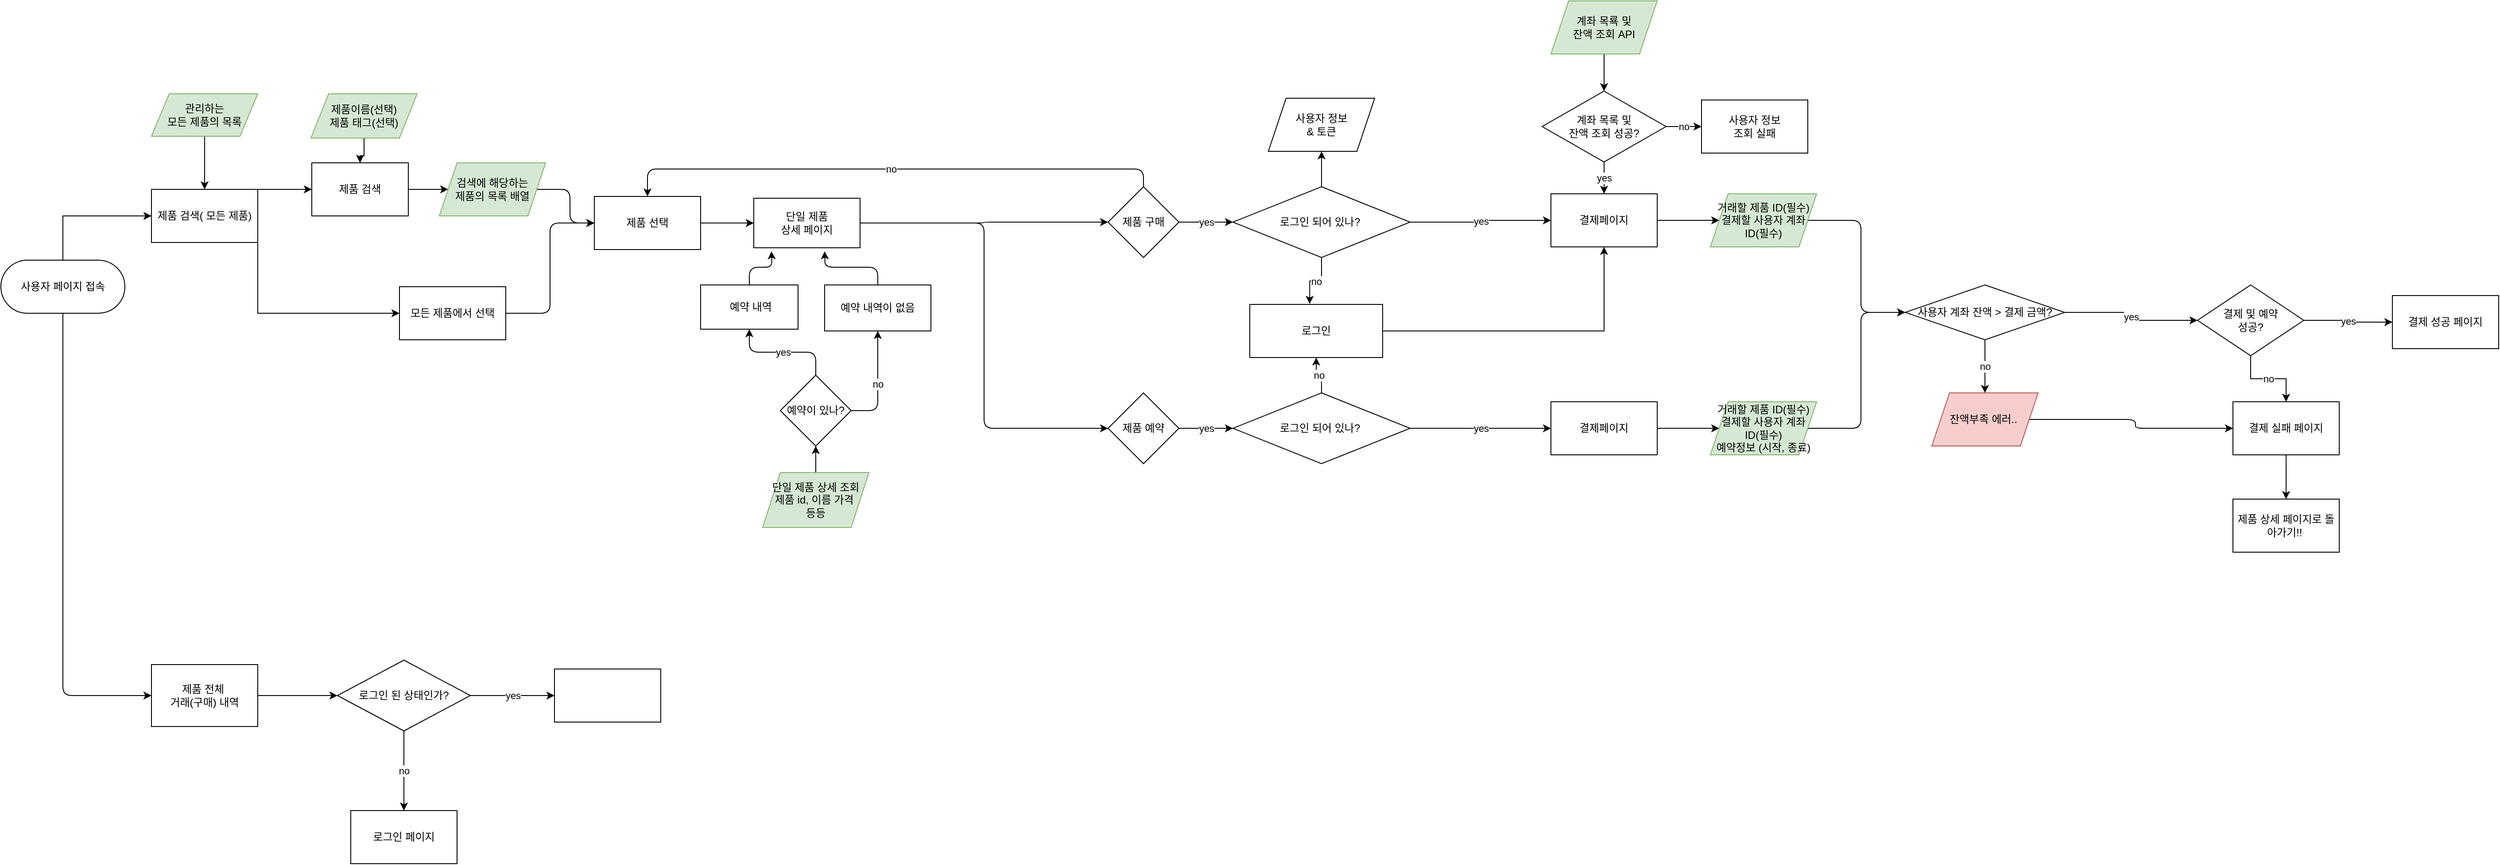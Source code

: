 <mxfile version="20.0.1" type="github">
  <diagram id="C5RBs43oDa-KdzZeNtuy" name="Page-1">
    <mxGraphModel dx="1394" dy="1583" grid="1" gridSize="10" guides="1" tooltips="1" connect="1" arrows="1" fold="1" page="1" pageScale="1" pageWidth="1169" pageHeight="827" math="0" shadow="0">
      <root>
        <mxCell id="WIyWlLk6GJQsqaUBKTNV-0" />
        <mxCell id="WIyWlLk6GJQsqaUBKTNV-1" parent="WIyWlLk6GJQsqaUBKTNV-0" />
        <mxCell id="huPe4Oib1tJphUTkqCRO-6" value="yes" style="edgeStyle=orthogonalEdgeStyle;rounded=0;orthogonalLoop=1;jettySize=auto;html=1;exitX=1;exitY=0.5;exitDx=0;exitDy=0;" edge="1" parent="WIyWlLk6GJQsqaUBKTNV-1" source="6ONQQzYdtnsj_LhUlEuA-4" target="huPe4Oib1tJphUTkqCRO-3">
          <mxGeometry relative="1" as="geometry" />
        </mxCell>
        <mxCell id="huPe4Oib1tJphUTkqCRO-7" value="no" style="edgeStyle=orthogonalEdgeStyle;rounded=0;orthogonalLoop=1;jettySize=auto;html=1;exitX=0.5;exitY=1;exitDx=0;exitDy=0;entryX=0.451;entryY=-0.011;entryDx=0;entryDy=0;entryPerimeter=0;" edge="1" parent="WIyWlLk6GJQsqaUBKTNV-1" source="6ONQQzYdtnsj_LhUlEuA-4" target="huPe4Oib1tJphUTkqCRO-4">
          <mxGeometry relative="1" as="geometry" />
        </mxCell>
        <mxCell id="huPe4Oib1tJphUTkqCRO-59" style="edgeStyle=orthogonalEdgeStyle;curved=0;rounded=1;sketch=0;orthogonalLoop=1;jettySize=auto;html=1;exitX=0.5;exitY=0;exitDx=0;exitDy=0;" edge="1" parent="WIyWlLk6GJQsqaUBKTNV-1" source="6ONQQzYdtnsj_LhUlEuA-4" target="huPe4Oib1tJphUTkqCRO-60">
          <mxGeometry relative="1" as="geometry">
            <mxPoint x="1590.286" y="-350.0" as="targetPoint" />
          </mxGeometry>
        </mxCell>
        <mxCell id="6ONQQzYdtnsj_LhUlEuA-4" value="로그인 되어 있나?&amp;nbsp;" style="rhombus;whiteSpace=wrap;html=1;" parent="WIyWlLk6GJQsqaUBKTNV-1" vertex="1">
          <mxGeometry x="1491" y="-310" width="200" height="80" as="geometry" />
        </mxCell>
        <mxCell id="huPe4Oib1tJphUTkqCRO-18" style="edgeStyle=orthogonalEdgeStyle;rounded=0;orthogonalLoop=1;jettySize=auto;html=1;exitX=0.5;exitY=0;exitDx=0;exitDy=0;entryX=0;entryY=0.5;entryDx=0;entryDy=0;" edge="1" parent="WIyWlLk6GJQsqaUBKTNV-1" source="6ONQQzYdtnsj_LhUlEuA-6" target="6ONQQzYdtnsj_LhUlEuA-11">
          <mxGeometry relative="1" as="geometry" />
        </mxCell>
        <mxCell id="huPe4Oib1tJphUTkqCRO-97" style="edgeStyle=orthogonalEdgeStyle;curved=0;rounded=1;sketch=0;orthogonalLoop=1;jettySize=auto;html=1;exitX=0.5;exitY=1;exitDx=0;exitDy=0;entryX=0;entryY=0.5;entryDx=0;entryDy=0;" edge="1" parent="WIyWlLk6GJQsqaUBKTNV-1" source="6ONQQzYdtnsj_LhUlEuA-6" target="huPe4Oib1tJphUTkqCRO-96">
          <mxGeometry relative="1" as="geometry" />
        </mxCell>
        <mxCell id="6ONQQzYdtnsj_LhUlEuA-6" value="사용자 페이지 접속" style="rounded=1;whiteSpace=wrap;html=1;arcSize=50;" parent="WIyWlLk6GJQsqaUBKTNV-1" vertex="1">
          <mxGeometry x="100" y="-227" width="140" height="60" as="geometry" />
        </mxCell>
        <mxCell id="huPe4Oib1tJphUTkqCRO-54" style="edgeStyle=orthogonalEdgeStyle;curved=0;rounded=1;sketch=0;orthogonalLoop=1;jettySize=auto;html=1;exitX=1;exitY=0.5;exitDx=0;exitDy=0;entryX=0;entryY=0.5;entryDx=0;entryDy=0;" edge="1" parent="WIyWlLk6GJQsqaUBKTNV-1" source="6ONQQzYdtnsj_LhUlEuA-8" target="huPe4Oib1tJphUTkqCRO-2">
          <mxGeometry relative="1" as="geometry" />
        </mxCell>
        <mxCell id="huPe4Oib1tJphUTkqCRO-70" style="edgeStyle=orthogonalEdgeStyle;curved=0;rounded=1;sketch=0;orthogonalLoop=1;jettySize=auto;html=1;exitX=1;exitY=0.5;exitDx=0;exitDy=0;entryX=0;entryY=0.5;entryDx=0;entryDy=0;" edge="1" parent="WIyWlLk6GJQsqaUBKTNV-1" source="6ONQQzYdtnsj_LhUlEuA-8" target="huPe4Oib1tJphUTkqCRO-69">
          <mxGeometry relative="1" as="geometry" />
        </mxCell>
        <mxCell id="6ONQQzYdtnsj_LhUlEuA-8" value="단일 제품 &lt;br&gt;상세 페이지" style="rounded=0;whiteSpace=wrap;html=1;" parent="WIyWlLk6GJQsqaUBKTNV-1" vertex="1">
          <mxGeometry x="950" y="-297" width="120" height="56" as="geometry" />
        </mxCell>
        <mxCell id="huPe4Oib1tJphUTkqCRO-52" style="edgeStyle=orthogonalEdgeStyle;curved=0;rounded=1;sketch=0;orthogonalLoop=1;jettySize=auto;html=1;exitX=0.5;exitY=0;exitDx=0;exitDy=0;" edge="1" parent="WIyWlLk6GJQsqaUBKTNV-1" source="6ONQQzYdtnsj_LhUlEuA-9">
          <mxGeometry relative="1" as="geometry">
            <mxPoint x="970" y="-237" as="targetPoint" />
          </mxGeometry>
        </mxCell>
        <mxCell id="6ONQQzYdtnsj_LhUlEuA-9" value="&amp;nbsp;예약 내역" style="rounded=0;whiteSpace=wrap;html=1;" parent="WIyWlLk6GJQsqaUBKTNV-1" vertex="1">
          <mxGeometry x="890" y="-199" width="110" height="50" as="geometry" />
        </mxCell>
        <mxCell id="huPe4Oib1tJphUTkqCRO-27" style="edgeStyle=orthogonalEdgeStyle;curved=0;rounded=1;sketch=0;orthogonalLoop=1;jettySize=auto;html=1;entryX=0;entryY=0.5;entryDx=0;entryDy=0;" edge="1" parent="WIyWlLk6GJQsqaUBKTNV-1" source="6ONQQzYdtnsj_LhUlEuA-10" target="huPe4Oib1tJphUTkqCRO-24">
          <mxGeometry relative="1" as="geometry" />
        </mxCell>
        <mxCell id="6ONQQzYdtnsj_LhUlEuA-10" value="제품 검색" style="rounded=0;whiteSpace=wrap;html=1;" parent="WIyWlLk6GJQsqaUBKTNV-1" vertex="1">
          <mxGeometry x="451" y="-337" width="109" height="60" as="geometry" />
        </mxCell>
        <mxCell id="huPe4Oib1tJphUTkqCRO-19" style="edgeStyle=orthogonalEdgeStyle;rounded=0;orthogonalLoop=1;jettySize=auto;html=1;exitX=1;exitY=0;exitDx=0;exitDy=0;entryX=0;entryY=0.5;entryDx=0;entryDy=0;" edge="1" parent="WIyWlLk6GJQsqaUBKTNV-1" source="6ONQQzYdtnsj_LhUlEuA-11" target="6ONQQzYdtnsj_LhUlEuA-10">
          <mxGeometry relative="1" as="geometry">
            <Array as="points">
              <mxPoint x="410" y="-307" />
              <mxPoint x="410" y="-307" />
            </Array>
          </mxGeometry>
        </mxCell>
        <mxCell id="huPe4Oib1tJphUTkqCRO-20" style="edgeStyle=orthogonalEdgeStyle;rounded=0;orthogonalLoop=1;jettySize=auto;html=1;exitX=1;exitY=1;exitDx=0;exitDy=0;" edge="1" parent="WIyWlLk6GJQsqaUBKTNV-1" source="6ONQQzYdtnsj_LhUlEuA-11" target="huPe4Oib1tJphUTkqCRO-0">
          <mxGeometry relative="1" as="geometry">
            <Array as="points">
              <mxPoint x="390" y="-167" />
            </Array>
          </mxGeometry>
        </mxCell>
        <mxCell id="6ONQQzYdtnsj_LhUlEuA-11" value="제품 검색( 모든 제품)" style="rounded=0;whiteSpace=wrap;html=1;" parent="WIyWlLk6GJQsqaUBKTNV-1" vertex="1">
          <mxGeometry x="270" y="-307" width="120" height="60" as="geometry" />
        </mxCell>
        <mxCell id="huPe4Oib1tJphUTkqCRO-40" value="no" style="edgeStyle=orthogonalEdgeStyle;curved=0;rounded=1;sketch=0;orthogonalLoop=1;jettySize=auto;html=1;exitX=1;exitY=0.5;exitDx=0;exitDy=0;" edge="1" parent="WIyWlLk6GJQsqaUBKTNV-1" source="6ONQQzYdtnsj_LhUlEuA-12" target="huPe4Oib1tJphUTkqCRO-1">
          <mxGeometry relative="1" as="geometry" />
        </mxCell>
        <mxCell id="huPe4Oib1tJphUTkqCRO-47" value="yes" style="edgeStyle=orthogonalEdgeStyle;curved=0;rounded=1;sketch=0;orthogonalLoop=1;jettySize=auto;html=1;exitX=0.5;exitY=0;exitDx=0;exitDy=0;" edge="1" parent="WIyWlLk6GJQsqaUBKTNV-1" source="6ONQQzYdtnsj_LhUlEuA-12" target="6ONQQzYdtnsj_LhUlEuA-9">
          <mxGeometry relative="1" as="geometry" />
        </mxCell>
        <mxCell id="6ONQQzYdtnsj_LhUlEuA-12" value="예약이 있나?" style="rhombus;whiteSpace=wrap;html=1;" parent="WIyWlLk6GJQsqaUBKTNV-1" vertex="1">
          <mxGeometry x="980" y="-97" width="80" height="80" as="geometry" />
        </mxCell>
        <mxCell id="huPe4Oib1tJphUTkqCRO-32" style="edgeStyle=orthogonalEdgeStyle;curved=0;rounded=1;sketch=0;orthogonalLoop=1;jettySize=auto;html=1;exitX=1;exitY=0.5;exitDx=0;exitDy=0;entryX=0;entryY=0.5;entryDx=0;entryDy=0;" edge="1" parent="WIyWlLk6GJQsqaUBKTNV-1" source="huPe4Oib1tJphUTkqCRO-0" target="huPe4Oib1tJphUTkqCRO-29">
          <mxGeometry relative="1" as="geometry" />
        </mxCell>
        <mxCell id="huPe4Oib1tJphUTkqCRO-0" value="모든 제품에서 선택" style="rounded=0;whiteSpace=wrap;html=1;" vertex="1" parent="WIyWlLk6GJQsqaUBKTNV-1">
          <mxGeometry x="550" y="-197" width="120" height="60" as="geometry" />
        </mxCell>
        <mxCell id="huPe4Oib1tJphUTkqCRO-53" style="edgeStyle=orthogonalEdgeStyle;curved=0;rounded=1;sketch=0;orthogonalLoop=1;jettySize=auto;html=1;exitX=0.5;exitY=0;exitDx=0;exitDy=0;" edge="1" parent="WIyWlLk6GJQsqaUBKTNV-1" source="huPe4Oib1tJphUTkqCRO-1">
          <mxGeometry relative="1" as="geometry">
            <mxPoint x="1030" y="-237" as="targetPoint" />
          </mxGeometry>
        </mxCell>
        <mxCell id="huPe4Oib1tJphUTkqCRO-1" value="예약 내역이 없음" style="rounded=0;whiteSpace=wrap;html=1;" vertex="1" parent="WIyWlLk6GJQsqaUBKTNV-1">
          <mxGeometry x="1030" y="-199" width="120" height="52" as="geometry" />
        </mxCell>
        <mxCell id="huPe4Oib1tJphUTkqCRO-8" value="yes" style="edgeStyle=orthogonalEdgeStyle;rounded=0;orthogonalLoop=1;jettySize=auto;html=1;exitX=1;exitY=0.5;exitDx=0;exitDy=0;" edge="1" parent="WIyWlLk6GJQsqaUBKTNV-1" source="huPe4Oib1tJphUTkqCRO-2" target="6ONQQzYdtnsj_LhUlEuA-4">
          <mxGeometry relative="1" as="geometry" />
        </mxCell>
        <mxCell id="huPe4Oib1tJphUTkqCRO-55" value="no" style="edgeStyle=orthogonalEdgeStyle;curved=0;rounded=1;sketch=0;orthogonalLoop=1;jettySize=auto;html=1;exitX=0.5;exitY=0;exitDx=0;exitDy=0;entryX=0.5;entryY=0;entryDx=0;entryDy=0;" edge="1" parent="WIyWlLk6GJQsqaUBKTNV-1" source="huPe4Oib1tJphUTkqCRO-2" target="huPe4Oib1tJphUTkqCRO-29">
          <mxGeometry relative="1" as="geometry" />
        </mxCell>
        <mxCell id="huPe4Oib1tJphUTkqCRO-2" value="제품 구매" style="rhombus;whiteSpace=wrap;html=1;" vertex="1" parent="WIyWlLk6GJQsqaUBKTNV-1">
          <mxGeometry x="1350" y="-310" width="80" height="80" as="geometry" />
        </mxCell>
        <mxCell id="huPe4Oib1tJphUTkqCRO-67" style="edgeStyle=orthogonalEdgeStyle;curved=0;rounded=1;sketch=0;orthogonalLoop=1;jettySize=auto;html=1;exitX=1;exitY=0.5;exitDx=0;exitDy=0;entryX=0;entryY=0.5;entryDx=0;entryDy=0;" edge="1" parent="WIyWlLk6GJQsqaUBKTNV-1" source="huPe4Oib1tJphUTkqCRO-3" target="huPe4Oib1tJphUTkqCRO-66">
          <mxGeometry relative="1" as="geometry" />
        </mxCell>
        <mxCell id="huPe4Oib1tJphUTkqCRO-3" value="결제페이지" style="rounded=0;whiteSpace=wrap;html=1;" vertex="1" parent="WIyWlLk6GJQsqaUBKTNV-1">
          <mxGeometry x="1850" y="-302" width="120" height="60" as="geometry" />
        </mxCell>
        <mxCell id="huPe4Oib1tJphUTkqCRO-5" style="edgeStyle=orthogonalEdgeStyle;rounded=0;orthogonalLoop=1;jettySize=auto;html=1;exitX=1;exitY=0.5;exitDx=0;exitDy=0;entryX=0.5;entryY=1;entryDx=0;entryDy=0;" edge="1" parent="WIyWlLk6GJQsqaUBKTNV-1" source="huPe4Oib1tJphUTkqCRO-4" target="huPe4Oib1tJphUTkqCRO-3">
          <mxGeometry relative="1" as="geometry" />
        </mxCell>
        <mxCell id="huPe4Oib1tJphUTkqCRO-4" value="로그인" style="rounded=0;whiteSpace=wrap;html=1;" vertex="1" parent="WIyWlLk6GJQsqaUBKTNV-1">
          <mxGeometry x="1510" y="-177" width="150" height="60" as="geometry" />
        </mxCell>
        <mxCell id="huPe4Oib1tJphUTkqCRO-13" value="yes" style="edgeStyle=orthogonalEdgeStyle;rounded=0;orthogonalLoop=1;jettySize=auto;html=1;exitX=1;exitY=0.5;exitDx=0;exitDy=0;entryX=0;entryY=0.5;entryDx=0;entryDy=0;" edge="1" parent="WIyWlLk6GJQsqaUBKTNV-1" source="huPe4Oib1tJphUTkqCRO-10" target="huPe4Oib1tJphUTkqCRO-12">
          <mxGeometry relative="1" as="geometry" />
        </mxCell>
        <mxCell id="huPe4Oib1tJphUTkqCRO-15" value="no" style="edgeStyle=orthogonalEdgeStyle;rounded=0;orthogonalLoop=1;jettySize=auto;html=1;exitX=0.5;exitY=1;exitDx=0;exitDy=0;" edge="1" parent="WIyWlLk6GJQsqaUBKTNV-1" source="huPe4Oib1tJphUTkqCRO-10" target="huPe4Oib1tJphUTkqCRO-14">
          <mxGeometry relative="1" as="geometry" />
        </mxCell>
        <mxCell id="huPe4Oib1tJphUTkqCRO-10" value="결제 및 예약&lt;br&gt;성공?" style="rhombus;whiteSpace=wrap;html=1;" vertex="1" parent="WIyWlLk6GJQsqaUBKTNV-1">
          <mxGeometry x="2580" y="-199" width="120" height="80" as="geometry" />
        </mxCell>
        <mxCell id="huPe4Oib1tJphUTkqCRO-12" value="결제 성공 페이지" style="rounded=0;whiteSpace=wrap;html=1;" vertex="1" parent="WIyWlLk6GJQsqaUBKTNV-1">
          <mxGeometry x="2800" y="-187" width="120" height="60" as="geometry" />
        </mxCell>
        <mxCell id="huPe4Oib1tJphUTkqCRO-16" style="edgeStyle=orthogonalEdgeStyle;rounded=0;orthogonalLoop=1;jettySize=auto;html=1;exitX=0.5;exitY=1;exitDx=0;exitDy=0;" edge="1" parent="WIyWlLk6GJQsqaUBKTNV-1" source="huPe4Oib1tJphUTkqCRO-14" target="huPe4Oib1tJphUTkqCRO-17">
          <mxGeometry relative="1" as="geometry">
            <mxPoint x="2680.333" y="43" as="targetPoint" />
          </mxGeometry>
        </mxCell>
        <mxCell id="huPe4Oib1tJphUTkqCRO-14" value="결제 실패 페이지" style="rounded=0;whiteSpace=wrap;html=1;" vertex="1" parent="WIyWlLk6GJQsqaUBKTNV-1">
          <mxGeometry x="2620" y="-67" width="120" height="60" as="geometry" />
        </mxCell>
        <mxCell id="huPe4Oib1tJphUTkqCRO-17" value="제품 상세 페이지로 돌아가기!!&amp;nbsp;" style="rounded=0;whiteSpace=wrap;html=1;" vertex="1" parent="WIyWlLk6GJQsqaUBKTNV-1">
          <mxGeometry x="2620.003" y="43" width="120" height="60" as="geometry" />
        </mxCell>
        <mxCell id="huPe4Oib1tJphUTkqCRO-23" value="" style="edgeStyle=orthogonalEdgeStyle;rounded=0;orthogonalLoop=1;jettySize=auto;html=1;" edge="1" parent="WIyWlLk6GJQsqaUBKTNV-1" source="huPe4Oib1tJphUTkqCRO-22" target="6ONQQzYdtnsj_LhUlEuA-10">
          <mxGeometry relative="1" as="geometry" />
        </mxCell>
        <mxCell id="huPe4Oib1tJphUTkqCRO-22" value="제품이름(선택)&lt;br&gt;제품 태그(선택)" style="shape=parallelogram;perimeter=parallelogramPerimeter;whiteSpace=wrap;html=1;fixedSize=1;fillColor=#d5e8d4;strokeColor=#82b366;" vertex="1" parent="WIyWlLk6GJQsqaUBKTNV-1">
          <mxGeometry x="450" y="-415" width="120" height="50" as="geometry" />
        </mxCell>
        <mxCell id="huPe4Oib1tJphUTkqCRO-30" style="edgeStyle=orthogonalEdgeStyle;curved=0;rounded=1;sketch=0;orthogonalLoop=1;jettySize=auto;html=1;exitX=1;exitY=0.5;exitDx=0;exitDy=0;entryX=0;entryY=0.5;entryDx=0;entryDy=0;" edge="1" parent="WIyWlLk6GJQsqaUBKTNV-1" source="huPe4Oib1tJphUTkqCRO-24" target="huPe4Oib1tJphUTkqCRO-29">
          <mxGeometry relative="1" as="geometry" />
        </mxCell>
        <mxCell id="huPe4Oib1tJphUTkqCRO-24" value="검색에 해당하는&lt;br&gt;제품의 목록 배열" style="shape=parallelogram;perimeter=parallelogramPerimeter;whiteSpace=wrap;html=1;fixedSize=1;rounded=0;sketch=0;fillColor=#d5e8d4;strokeColor=#82b366;" vertex="1" parent="WIyWlLk6GJQsqaUBKTNV-1">
          <mxGeometry x="595" y="-337" width="120" height="60" as="geometry" />
        </mxCell>
        <mxCell id="huPe4Oib1tJphUTkqCRO-26" style="edgeStyle=orthogonalEdgeStyle;curved=0;rounded=1;sketch=0;orthogonalLoop=1;jettySize=auto;html=1;" edge="1" parent="WIyWlLk6GJQsqaUBKTNV-1" source="huPe4Oib1tJphUTkqCRO-25" target="6ONQQzYdtnsj_LhUlEuA-11">
          <mxGeometry relative="1" as="geometry" />
        </mxCell>
        <mxCell id="huPe4Oib1tJphUTkqCRO-25" value="관리하는 &lt;br&gt;모든 제품의 목록" style="shape=parallelogram;perimeter=parallelogramPerimeter;whiteSpace=wrap;html=1;fixedSize=1;rounded=0;sketch=0;fillColor=#d5e8d4;strokeColor=#82b366;" vertex="1" parent="WIyWlLk6GJQsqaUBKTNV-1">
          <mxGeometry x="270" y="-415" width="120" height="48" as="geometry" />
        </mxCell>
        <mxCell id="huPe4Oib1tJphUTkqCRO-36" style="edgeStyle=orthogonalEdgeStyle;curved=0;rounded=1;sketch=0;orthogonalLoop=1;jettySize=auto;html=1;exitX=1;exitY=0.5;exitDx=0;exitDy=0;entryX=0;entryY=0.5;entryDx=0;entryDy=0;" edge="1" parent="WIyWlLk6GJQsqaUBKTNV-1" source="huPe4Oib1tJphUTkqCRO-29" target="6ONQQzYdtnsj_LhUlEuA-8">
          <mxGeometry relative="1" as="geometry" />
        </mxCell>
        <mxCell id="huPe4Oib1tJphUTkqCRO-29" value="제품 선택" style="rounded=0;whiteSpace=wrap;html=1;sketch=0;" vertex="1" parent="WIyWlLk6GJQsqaUBKTNV-1">
          <mxGeometry x="770" y="-299" width="120" height="60" as="geometry" />
        </mxCell>
        <mxCell id="huPe4Oib1tJphUTkqCRO-51" style="edgeStyle=orthogonalEdgeStyle;curved=0;rounded=1;sketch=0;orthogonalLoop=1;jettySize=auto;html=1;exitX=0.5;exitY=0;exitDx=0;exitDy=0;" edge="1" parent="WIyWlLk6GJQsqaUBKTNV-1" source="huPe4Oib1tJphUTkqCRO-34" target="6ONQQzYdtnsj_LhUlEuA-12">
          <mxGeometry relative="1" as="geometry" />
        </mxCell>
        <mxCell id="huPe4Oib1tJphUTkqCRO-34" value="단일 제품 상세 조회&lt;br&gt;제품 id, 이름 가격&amp;nbsp;&lt;br&gt;등등" style="shape=parallelogram;perimeter=parallelogramPerimeter;whiteSpace=wrap;html=1;fixedSize=1;rounded=0;sketch=0;fillColor=#d5e8d4;strokeColor=#82b366;" vertex="1" parent="WIyWlLk6GJQsqaUBKTNV-1">
          <mxGeometry x="960" y="13" width="120" height="62" as="geometry" />
        </mxCell>
        <mxCell id="huPe4Oib1tJphUTkqCRO-63" style="edgeStyle=orthogonalEdgeStyle;curved=0;rounded=1;sketch=0;orthogonalLoop=1;jettySize=auto;html=1;exitX=0.5;exitY=1;exitDx=0;exitDy=0;entryX=0.5;entryY=0;entryDx=0;entryDy=0;" edge="1" parent="WIyWlLk6GJQsqaUBKTNV-1" source="huPe4Oib1tJphUTkqCRO-56" target="huPe4Oib1tJphUTkqCRO-61">
          <mxGeometry relative="1" as="geometry" />
        </mxCell>
        <mxCell id="huPe4Oib1tJphUTkqCRO-56" value="계좌 목룍 및&lt;br&gt;잔액 조회 API" style="shape=parallelogram;perimeter=parallelogramPerimeter;whiteSpace=wrap;html=1;fixedSize=1;rounded=0;sketch=0;fillColor=#d5e8d4;strokeColor=#82b366;" vertex="1" parent="WIyWlLk6GJQsqaUBKTNV-1">
          <mxGeometry x="1850" y="-520" width="120" height="60" as="geometry" />
        </mxCell>
        <mxCell id="huPe4Oib1tJphUTkqCRO-60" value="사용자 정보 &lt;br&gt;&amp;amp; 토큰" style="shape=parallelogram;perimeter=parallelogramPerimeter;whiteSpace=wrap;html=1;fixedSize=1;rounded=0;sketch=0;" vertex="1" parent="WIyWlLk6GJQsqaUBKTNV-1">
          <mxGeometry x="1530.996" y="-410.0" width="120" height="60" as="geometry" />
        </mxCell>
        <mxCell id="huPe4Oib1tJphUTkqCRO-62" value="yes" style="edgeStyle=orthogonalEdgeStyle;curved=0;rounded=1;sketch=0;orthogonalLoop=1;jettySize=auto;html=1;exitX=0.5;exitY=1;exitDx=0;exitDy=0;" edge="1" parent="WIyWlLk6GJQsqaUBKTNV-1" source="huPe4Oib1tJphUTkqCRO-61" target="huPe4Oib1tJphUTkqCRO-3">
          <mxGeometry relative="1" as="geometry" />
        </mxCell>
        <mxCell id="huPe4Oib1tJphUTkqCRO-64" value="no" style="edgeStyle=orthogonalEdgeStyle;curved=0;rounded=1;sketch=0;orthogonalLoop=1;jettySize=auto;html=1;exitX=1;exitY=0.5;exitDx=0;exitDy=0;" edge="1" parent="WIyWlLk6GJQsqaUBKTNV-1" source="huPe4Oib1tJphUTkqCRO-61" target="huPe4Oib1tJphUTkqCRO-65">
          <mxGeometry relative="1" as="geometry">
            <mxPoint x="2030" y="-377.429" as="targetPoint" />
          </mxGeometry>
        </mxCell>
        <mxCell id="huPe4Oib1tJphUTkqCRO-61" value="계좌 목록 및&lt;br&gt;잔액 조회 성공?" style="rhombus;whiteSpace=wrap;html=1;rounded=0;sketch=0;" vertex="1" parent="WIyWlLk6GJQsqaUBKTNV-1">
          <mxGeometry x="1840" y="-418" width="140" height="80" as="geometry" />
        </mxCell>
        <mxCell id="huPe4Oib1tJphUTkqCRO-65" value="사용자 정보&lt;br&gt;조회 실패" style="rounded=0;whiteSpace=wrap;html=1;sketch=0;" vertex="1" parent="WIyWlLk6GJQsqaUBKTNV-1">
          <mxGeometry x="2020" y="-407.999" width="120" height="60" as="geometry" />
        </mxCell>
        <mxCell id="huPe4Oib1tJphUTkqCRO-85" style="edgeStyle=orthogonalEdgeStyle;curved=0;rounded=1;sketch=0;orthogonalLoop=1;jettySize=auto;html=1;exitX=1;exitY=0.5;exitDx=0;exitDy=0;entryX=0;entryY=0.5;entryDx=0;entryDy=0;" edge="1" parent="WIyWlLk6GJQsqaUBKTNV-1" source="huPe4Oib1tJphUTkqCRO-66" target="huPe4Oib1tJphUTkqCRO-84">
          <mxGeometry relative="1" as="geometry" />
        </mxCell>
        <mxCell id="huPe4Oib1tJphUTkqCRO-66" value="거래할 제품 ID(필수)&lt;br&gt;결제할 사용자 계좌 ID(필수)" style="shape=parallelogram;perimeter=parallelogramPerimeter;whiteSpace=wrap;html=1;fixedSize=1;rounded=0;sketch=0;fillColor=#d5e8d4;strokeColor=#82b366;" vertex="1" parent="WIyWlLk6GJQsqaUBKTNV-1">
          <mxGeometry x="2030" y="-302" width="120" height="60" as="geometry" />
        </mxCell>
        <mxCell id="huPe4Oib1tJphUTkqCRO-73" value="yes" style="edgeStyle=orthogonalEdgeStyle;curved=0;rounded=1;sketch=0;orthogonalLoop=1;jettySize=auto;html=1;" edge="1" parent="WIyWlLk6GJQsqaUBKTNV-1" source="huPe4Oib1tJphUTkqCRO-69" target="huPe4Oib1tJphUTkqCRO-71">
          <mxGeometry relative="1" as="geometry" />
        </mxCell>
        <mxCell id="huPe4Oib1tJphUTkqCRO-69" value="제품 예약" style="rhombus;whiteSpace=wrap;html=1;rounded=0;sketch=0;" vertex="1" parent="WIyWlLk6GJQsqaUBKTNV-1">
          <mxGeometry x="1350" y="-77" width="80" height="80" as="geometry" />
        </mxCell>
        <mxCell id="huPe4Oib1tJphUTkqCRO-75" value="yes" style="edgeStyle=orthogonalEdgeStyle;curved=0;rounded=1;sketch=0;orthogonalLoop=1;jettySize=auto;html=1;exitX=1;exitY=0.5;exitDx=0;exitDy=0;entryX=0;entryY=0.5;entryDx=0;entryDy=0;" edge="1" parent="WIyWlLk6GJQsqaUBKTNV-1" source="huPe4Oib1tJphUTkqCRO-71" target="huPe4Oib1tJphUTkqCRO-74">
          <mxGeometry relative="1" as="geometry" />
        </mxCell>
        <mxCell id="huPe4Oib1tJphUTkqCRO-76" value="no" style="edgeStyle=orthogonalEdgeStyle;curved=0;rounded=1;sketch=0;orthogonalLoop=1;jettySize=auto;html=1;exitX=0.5;exitY=0;exitDx=0;exitDy=0;entryX=0.5;entryY=1;entryDx=0;entryDy=0;" edge="1" parent="WIyWlLk6GJQsqaUBKTNV-1" source="huPe4Oib1tJphUTkqCRO-71" target="huPe4Oib1tJphUTkqCRO-4">
          <mxGeometry relative="1" as="geometry" />
        </mxCell>
        <mxCell id="huPe4Oib1tJphUTkqCRO-71" value="로그인 되어 있나?&amp;nbsp;" style="rhombus;whiteSpace=wrap;html=1;" vertex="1" parent="WIyWlLk6GJQsqaUBKTNV-1">
          <mxGeometry x="1491" y="-77" width="200" height="80" as="geometry" />
        </mxCell>
        <mxCell id="huPe4Oib1tJphUTkqCRO-79" style="edgeStyle=orthogonalEdgeStyle;curved=0;rounded=1;sketch=0;orthogonalLoop=1;jettySize=auto;html=1;exitX=1;exitY=0.5;exitDx=0;exitDy=0;entryX=0;entryY=0.5;entryDx=0;entryDy=0;" edge="1" parent="WIyWlLk6GJQsqaUBKTNV-1" source="huPe4Oib1tJphUTkqCRO-74" target="huPe4Oib1tJphUTkqCRO-78">
          <mxGeometry relative="1" as="geometry" />
        </mxCell>
        <mxCell id="huPe4Oib1tJphUTkqCRO-74" value="결제페이지" style="rounded=0;whiteSpace=wrap;html=1;" vertex="1" parent="WIyWlLk6GJQsqaUBKTNV-1">
          <mxGeometry x="1850" y="-67" width="120" height="60" as="geometry" />
        </mxCell>
        <mxCell id="huPe4Oib1tJphUTkqCRO-86" style="edgeStyle=orthogonalEdgeStyle;curved=0;rounded=1;sketch=0;orthogonalLoop=1;jettySize=auto;html=1;exitX=1;exitY=0.5;exitDx=0;exitDy=0;entryX=0;entryY=0.5;entryDx=0;entryDy=0;" edge="1" parent="WIyWlLk6GJQsqaUBKTNV-1" source="huPe4Oib1tJphUTkqCRO-78" target="huPe4Oib1tJphUTkqCRO-84">
          <mxGeometry relative="1" as="geometry" />
        </mxCell>
        <mxCell id="huPe4Oib1tJphUTkqCRO-78" value="거래할 제품 ID(필수)&lt;br&gt;결제할 사용자 계좌 ID(필수)&lt;br&gt;예약정보 (시작, 종료)" style="shape=parallelogram;perimeter=parallelogramPerimeter;whiteSpace=wrap;html=1;fixedSize=1;rounded=0;sketch=0;fillColor=#d5e8d4;strokeColor=#82b366;" vertex="1" parent="WIyWlLk6GJQsqaUBKTNV-1">
          <mxGeometry x="2030" y="-67" width="120" height="60" as="geometry" />
        </mxCell>
        <mxCell id="huPe4Oib1tJphUTkqCRO-87" value="yes" style="edgeStyle=orthogonalEdgeStyle;curved=0;rounded=1;sketch=0;orthogonalLoop=1;jettySize=auto;html=1;exitX=1;exitY=0.5;exitDx=0;exitDy=0;entryX=0;entryY=0.5;entryDx=0;entryDy=0;" edge="1" parent="WIyWlLk6GJQsqaUBKTNV-1" source="huPe4Oib1tJphUTkqCRO-84" target="huPe4Oib1tJphUTkqCRO-10">
          <mxGeometry relative="1" as="geometry" />
        </mxCell>
        <mxCell id="huPe4Oib1tJphUTkqCRO-94" value="no" style="edgeStyle=orthogonalEdgeStyle;curved=0;rounded=1;sketch=0;orthogonalLoop=1;jettySize=auto;html=1;exitX=0.5;exitY=1;exitDx=0;exitDy=0;entryX=0.5;entryY=0;entryDx=0;entryDy=0;" edge="1" parent="WIyWlLk6GJQsqaUBKTNV-1" source="huPe4Oib1tJphUTkqCRO-84" target="huPe4Oib1tJphUTkqCRO-93">
          <mxGeometry relative="1" as="geometry" />
        </mxCell>
        <mxCell id="huPe4Oib1tJphUTkqCRO-84" value="사용자 계좌 잔액 &amp;gt; 결제 금액?" style="rhombus;whiteSpace=wrap;html=1;rounded=0;sketch=0;" vertex="1" parent="WIyWlLk6GJQsqaUBKTNV-1">
          <mxGeometry x="2250" y="-199" width="180" height="62" as="geometry" />
        </mxCell>
        <mxCell id="huPe4Oib1tJphUTkqCRO-95" style="edgeStyle=orthogonalEdgeStyle;curved=0;rounded=1;sketch=0;orthogonalLoop=1;jettySize=auto;html=1;exitX=1;exitY=0.5;exitDx=0;exitDy=0;entryX=0;entryY=0.5;entryDx=0;entryDy=0;" edge="1" parent="WIyWlLk6GJQsqaUBKTNV-1" source="huPe4Oib1tJphUTkqCRO-93" target="huPe4Oib1tJphUTkqCRO-14">
          <mxGeometry relative="1" as="geometry" />
        </mxCell>
        <mxCell id="huPe4Oib1tJphUTkqCRO-93" value="잔액부족 에러..&amp;nbsp;" style="shape=parallelogram;perimeter=parallelogramPerimeter;whiteSpace=wrap;html=1;fixedSize=1;rounded=0;sketch=0;fillColor=#f8cecc;strokeColor=#b85450;" vertex="1" parent="WIyWlLk6GJQsqaUBKTNV-1">
          <mxGeometry x="2280" y="-77" width="120" height="60" as="geometry" />
        </mxCell>
        <mxCell id="huPe4Oib1tJphUTkqCRO-101" style="edgeStyle=orthogonalEdgeStyle;curved=0;rounded=1;sketch=0;orthogonalLoop=1;jettySize=auto;html=1;exitX=1;exitY=0.5;exitDx=0;exitDy=0;entryX=0;entryY=0.5;entryDx=0;entryDy=0;" edge="1" parent="WIyWlLk6GJQsqaUBKTNV-1" source="huPe4Oib1tJphUTkqCRO-96" target="huPe4Oib1tJphUTkqCRO-100">
          <mxGeometry relative="1" as="geometry" />
        </mxCell>
        <mxCell id="huPe4Oib1tJphUTkqCRO-96" value="제품 전체&amp;nbsp;&lt;br&gt;거래(구매) 내역" style="rounded=0;whiteSpace=wrap;html=1;sketch=0;" vertex="1" parent="WIyWlLk6GJQsqaUBKTNV-1">
          <mxGeometry x="270" y="230" width="120" height="70" as="geometry" />
        </mxCell>
        <mxCell id="huPe4Oib1tJphUTkqCRO-105" value="yes" style="edgeStyle=orthogonalEdgeStyle;curved=0;rounded=1;sketch=0;orthogonalLoop=1;jettySize=auto;html=1;" edge="1" parent="WIyWlLk6GJQsqaUBKTNV-1" source="huPe4Oib1tJphUTkqCRO-100" target="huPe4Oib1tJphUTkqCRO-104">
          <mxGeometry relative="1" as="geometry" />
        </mxCell>
        <mxCell id="huPe4Oib1tJphUTkqCRO-107" value="no" style="edgeStyle=orthogonalEdgeStyle;curved=0;rounded=1;sketch=0;orthogonalLoop=1;jettySize=auto;html=1;" edge="1" parent="WIyWlLk6GJQsqaUBKTNV-1" source="huPe4Oib1tJphUTkqCRO-100" target="huPe4Oib1tJphUTkqCRO-106">
          <mxGeometry relative="1" as="geometry" />
        </mxCell>
        <mxCell id="huPe4Oib1tJphUTkqCRO-100" value="로그인 된 상태인가?" style="rhombus;whiteSpace=wrap;html=1;rounded=0;sketch=0;" vertex="1" parent="WIyWlLk6GJQsqaUBKTNV-1">
          <mxGeometry x="480" y="225" width="150" height="80" as="geometry" />
        </mxCell>
        <mxCell id="huPe4Oib1tJphUTkqCRO-104" value="" style="whiteSpace=wrap;html=1;rounded=0;sketch=0;" vertex="1" parent="WIyWlLk6GJQsqaUBKTNV-1">
          <mxGeometry x="725" y="235" width="120" height="60" as="geometry" />
        </mxCell>
        <mxCell id="huPe4Oib1tJphUTkqCRO-106" value="로그인 페이지" style="whiteSpace=wrap;html=1;rounded=0;sketch=0;" vertex="1" parent="WIyWlLk6GJQsqaUBKTNV-1">
          <mxGeometry x="495" y="395" width="120" height="60" as="geometry" />
        </mxCell>
      </root>
    </mxGraphModel>
  </diagram>
</mxfile>
